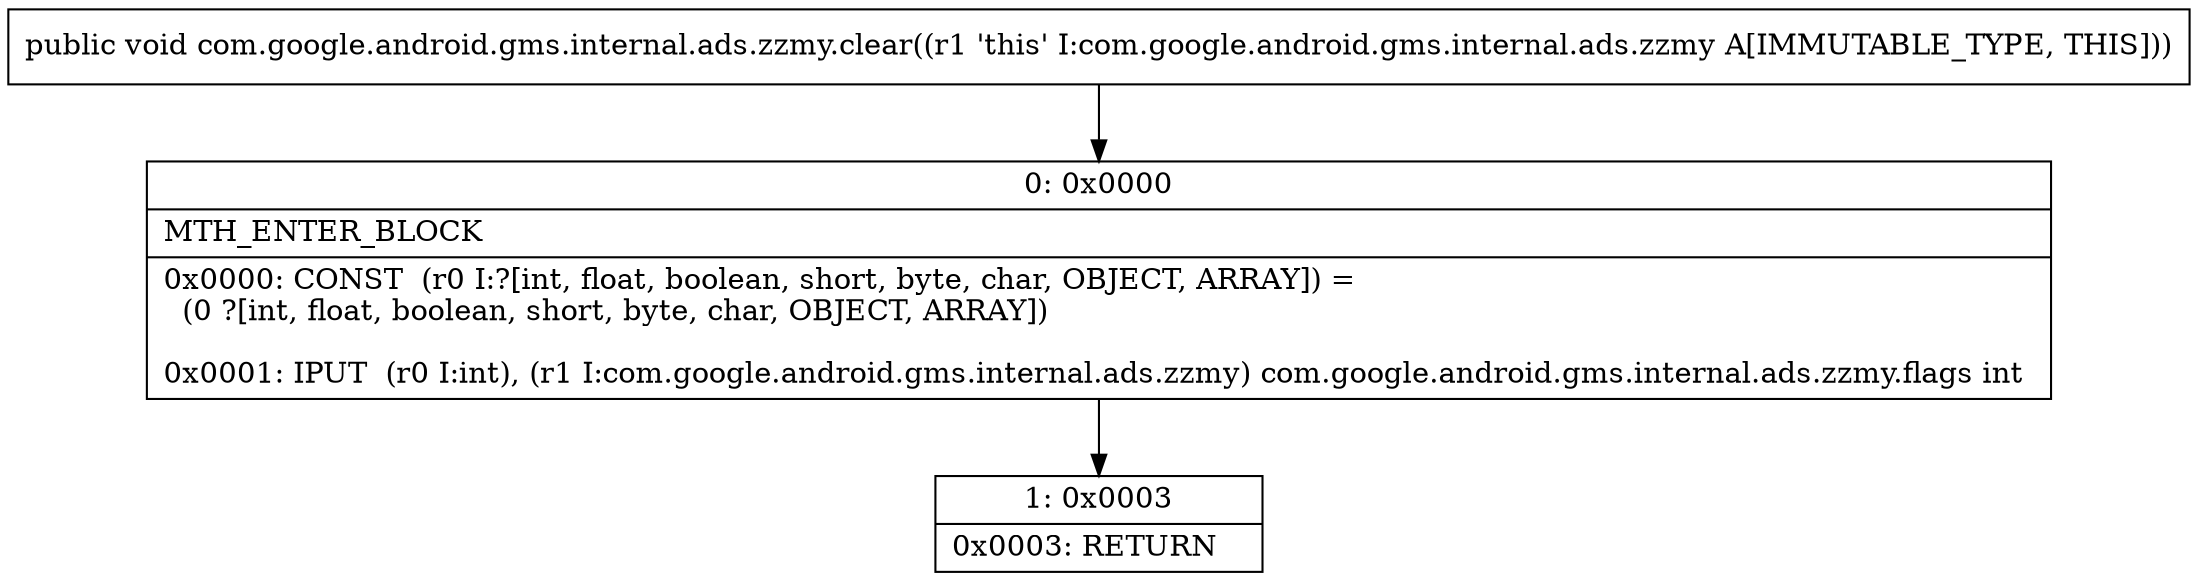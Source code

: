 digraph "CFG forcom.google.android.gms.internal.ads.zzmy.clear()V" {
Node_0 [shape=record,label="{0\:\ 0x0000|MTH_ENTER_BLOCK\l|0x0000: CONST  (r0 I:?[int, float, boolean, short, byte, char, OBJECT, ARRAY]) = \l  (0 ?[int, float, boolean, short, byte, char, OBJECT, ARRAY])\l \l0x0001: IPUT  (r0 I:int), (r1 I:com.google.android.gms.internal.ads.zzmy) com.google.android.gms.internal.ads.zzmy.flags int \l}"];
Node_1 [shape=record,label="{1\:\ 0x0003|0x0003: RETURN   \l}"];
MethodNode[shape=record,label="{public void com.google.android.gms.internal.ads.zzmy.clear((r1 'this' I:com.google.android.gms.internal.ads.zzmy A[IMMUTABLE_TYPE, THIS])) }"];
MethodNode -> Node_0;
Node_0 -> Node_1;
}

